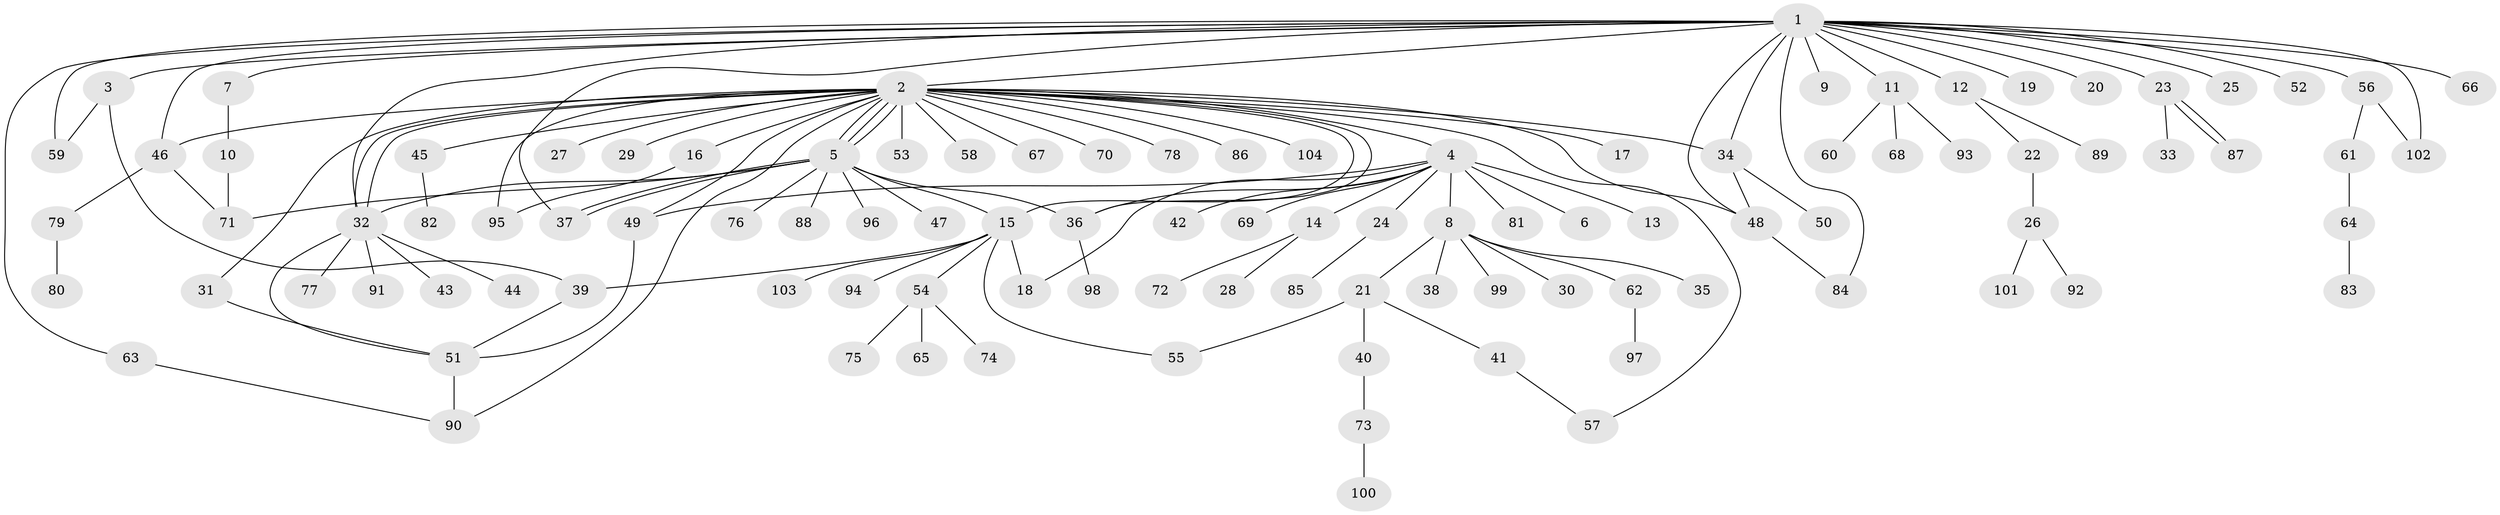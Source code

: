 // Generated by graph-tools (version 1.1) at 2025/14/03/09/25 04:14:21]
// undirected, 104 vertices, 134 edges
graph export_dot {
graph [start="1"]
  node [color=gray90,style=filled];
  1;
  2;
  3;
  4;
  5;
  6;
  7;
  8;
  9;
  10;
  11;
  12;
  13;
  14;
  15;
  16;
  17;
  18;
  19;
  20;
  21;
  22;
  23;
  24;
  25;
  26;
  27;
  28;
  29;
  30;
  31;
  32;
  33;
  34;
  35;
  36;
  37;
  38;
  39;
  40;
  41;
  42;
  43;
  44;
  45;
  46;
  47;
  48;
  49;
  50;
  51;
  52;
  53;
  54;
  55;
  56;
  57;
  58;
  59;
  60;
  61;
  62;
  63;
  64;
  65;
  66;
  67;
  68;
  69;
  70;
  71;
  72;
  73;
  74;
  75;
  76;
  77;
  78;
  79;
  80;
  81;
  82;
  83;
  84;
  85;
  86;
  87;
  88;
  89;
  90;
  91;
  92;
  93;
  94;
  95;
  96;
  97;
  98;
  99;
  100;
  101;
  102;
  103;
  104;
  1 -- 2;
  1 -- 3;
  1 -- 7;
  1 -- 9;
  1 -- 11;
  1 -- 12;
  1 -- 19;
  1 -- 20;
  1 -- 23;
  1 -- 25;
  1 -- 32;
  1 -- 34;
  1 -- 37;
  1 -- 46;
  1 -- 48;
  1 -- 52;
  1 -- 56;
  1 -- 59;
  1 -- 63;
  1 -- 66;
  1 -- 84;
  1 -- 102;
  2 -- 4;
  2 -- 5;
  2 -- 5;
  2 -- 5;
  2 -- 15;
  2 -- 16;
  2 -- 17;
  2 -- 27;
  2 -- 29;
  2 -- 31;
  2 -- 32;
  2 -- 32;
  2 -- 34;
  2 -- 36;
  2 -- 45;
  2 -- 46;
  2 -- 48;
  2 -- 49;
  2 -- 53;
  2 -- 57;
  2 -- 58;
  2 -- 67;
  2 -- 70;
  2 -- 78;
  2 -- 86;
  2 -- 90;
  2 -- 95;
  2 -- 104;
  3 -- 39;
  3 -- 59;
  4 -- 6;
  4 -- 8;
  4 -- 13;
  4 -- 14;
  4 -- 18;
  4 -- 24;
  4 -- 36;
  4 -- 42;
  4 -- 49;
  4 -- 69;
  4 -- 81;
  5 -- 15;
  5 -- 32;
  5 -- 36;
  5 -- 37;
  5 -- 37;
  5 -- 47;
  5 -- 71;
  5 -- 76;
  5 -- 88;
  5 -- 96;
  7 -- 10;
  8 -- 21;
  8 -- 30;
  8 -- 35;
  8 -- 38;
  8 -- 62;
  8 -- 99;
  10 -- 71;
  11 -- 60;
  11 -- 68;
  11 -- 93;
  12 -- 22;
  12 -- 89;
  14 -- 28;
  14 -- 72;
  15 -- 18;
  15 -- 39;
  15 -- 54;
  15 -- 55;
  15 -- 94;
  15 -- 103;
  16 -- 95;
  21 -- 40;
  21 -- 41;
  21 -- 55;
  22 -- 26;
  23 -- 33;
  23 -- 87;
  23 -- 87;
  24 -- 85;
  26 -- 92;
  26 -- 101;
  31 -- 51;
  32 -- 43;
  32 -- 44;
  32 -- 51;
  32 -- 77;
  32 -- 91;
  34 -- 48;
  34 -- 50;
  36 -- 98;
  39 -- 51;
  40 -- 73;
  41 -- 57;
  45 -- 82;
  46 -- 71;
  46 -- 79;
  48 -- 84;
  49 -- 51;
  51 -- 90;
  54 -- 65;
  54 -- 74;
  54 -- 75;
  56 -- 61;
  56 -- 102;
  61 -- 64;
  62 -- 97;
  63 -- 90;
  64 -- 83;
  73 -- 100;
  79 -- 80;
}
